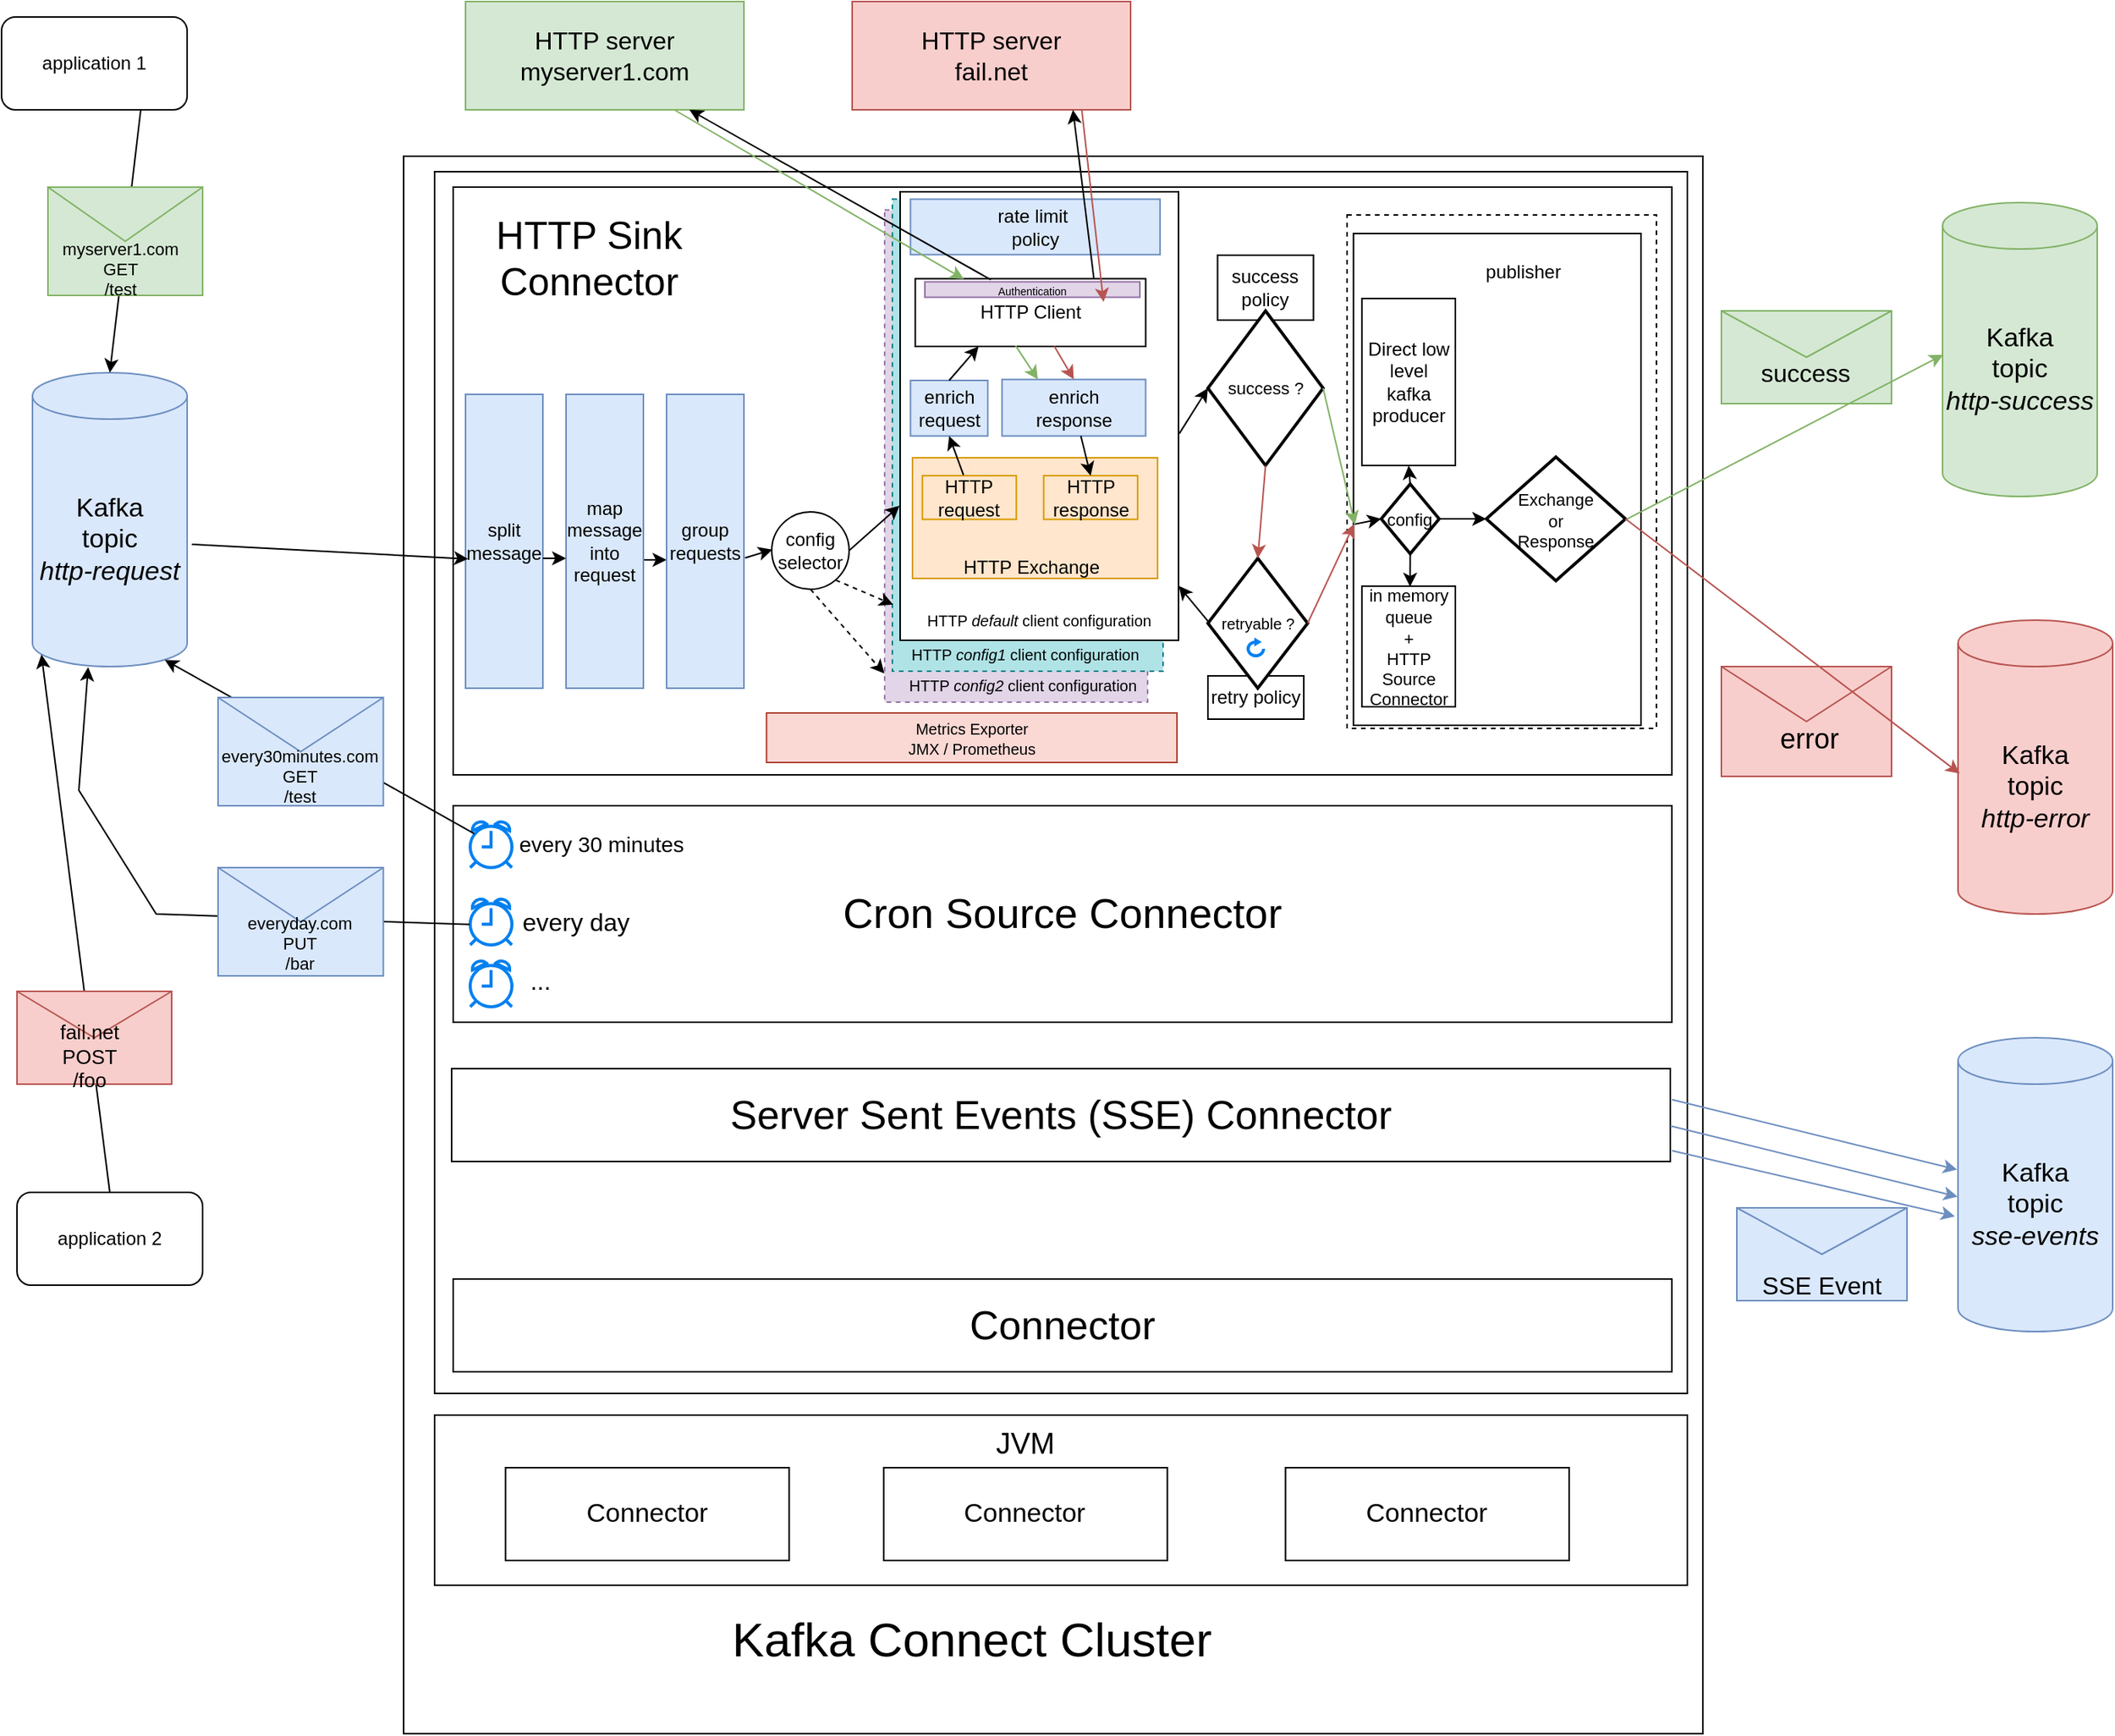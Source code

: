 <mxfile version="26.1.1">
  <diagram name="Page-1" id="2K4qOzKMvEv2gDJJYcip">
    <mxGraphModel dx="2313" dy="1270" grid="1" gridSize="10" guides="1" tooltips="1" connect="1" arrows="1" fold="1" page="1" pageScale="1" pageWidth="1169" pageHeight="827" math="0" shadow="0">
      <root>
        <mxCell id="0" />
        <mxCell id="1" parent="0" />
        <mxCell id="opBTZJq-6XGTckG7SBnG-1" value="&lt;font style=&quot;font-size: 17px;&quot;&gt;Kafka&lt;/font&gt;&lt;div style=&quot;font-size: 17px;&quot;&gt;&lt;font style=&quot;font-size: 17px;&quot;&gt;topic&lt;/font&gt;&lt;/div&gt;&lt;div style=&quot;font-size: 17px;&quot;&gt;&lt;i style=&quot;&quot;&gt;&lt;font style=&quot;font-size: 17px;&quot;&gt;http-request&lt;/font&gt;&lt;/i&gt;&lt;/div&gt;" style="shape=cylinder3;whiteSpace=wrap;html=1;boundedLbl=1;backgroundOutline=1;size=15;fillColor=#dae8fc;strokeColor=#6c8ebf;" parent="1" vertex="1">
          <mxGeometry x="50" y="300" width="100" height="190" as="geometry" />
        </mxCell>
        <mxCell id="opBTZJq-6XGTckG7SBnG-2" value="" style="rounded=0;whiteSpace=wrap;html=1;" parent="1" vertex="1">
          <mxGeometry x="290" y="160" width="840" height="1020" as="geometry" />
        </mxCell>
        <mxCell id="opBTZJq-6XGTckG7SBnG-3" value="" style="rounded=0;whiteSpace=wrap;html=1;" parent="1" vertex="1">
          <mxGeometry x="310" y="170" width="810" height="790" as="geometry" />
        </mxCell>
        <mxCell id="opBTZJq-6XGTckG7SBnG-5" value="&lt;font style=&quot;font-size: 31px;&quot;&gt;Kafka Connect Cluster&lt;/font&gt;" style="text;html=1;align=center;verticalAlign=middle;whiteSpace=wrap;rounded=0;" parent="1" vertex="1">
          <mxGeometry x="485" y="1104" width="345" height="30" as="geometry" />
        </mxCell>
        <mxCell id="opBTZJq-6XGTckG7SBnG-23" value="" style="endArrow=classic;html=1;rounded=0;entryX=0.058;entryY=0.959;entryDx=0;entryDy=0;entryPerimeter=0;exitX=0.5;exitY=0;exitDx=0;exitDy=0;fillColor=#f8cecc;strokeColor=#000000;" parent="1" source="HtiEfCj0A7gehNwZgP48-17" target="opBTZJq-6XGTckG7SBnG-1" edge="1">
          <mxGeometry width="50" height="50" relative="1" as="geometry">
            <mxPoint x="110" y="190" as="sourcePoint" />
            <mxPoint x="170" y="320" as="targetPoint" />
          </mxGeometry>
        </mxCell>
        <mxCell id="opBTZJq-6XGTckG7SBnG-14" value="" style="group;fillColor=#dae8fc;strokeColor=#6c8ebf;" parent="1" vertex="1" connectable="0">
          <mxGeometry x="40" y="700" width="100" height="60" as="geometry" />
        </mxCell>
        <mxCell id="opBTZJq-6XGTckG7SBnG-15" value="" style="group;fillColor=#dae8fc;strokeColor=#6c8ebf;" parent="opBTZJq-6XGTckG7SBnG-14" vertex="1" connectable="0">
          <mxGeometry width="100" height="60.0" as="geometry" />
        </mxCell>
        <mxCell id="opBTZJq-6XGTckG7SBnG-11" value="" style="shape=message;html=1;html=1;outlineConnect=0;labelPosition=center;verticalLabelPosition=bottom;align=center;verticalAlign=top;fillColor=#f8cecc;strokeColor=#b85450;" parent="opBTZJq-6XGTckG7SBnG-15" vertex="1">
          <mxGeometry width="100" height="60.0" as="geometry" />
        </mxCell>
        <mxCell id="opBTZJq-6XGTckG7SBnG-12" value="&lt;font style=&quot;font-size: 13px;&quot;&gt;fail.net&lt;/font&gt;&lt;div style=&quot;font-size: 13px;&quot;&gt;&lt;font style=&quot;font-size: 13px;&quot;&gt;POST&lt;/font&gt;&lt;/div&gt;&lt;div style=&quot;font-size: 13px;&quot;&gt;&lt;font style=&quot;font-size: 13px;&quot;&gt;/foo&lt;/font&gt;&lt;/div&gt;" style="text;html=1;align=center;verticalAlign=middle;whiteSpace=wrap;rounded=0;" parent="opBTZJq-6XGTckG7SBnG-15" vertex="1">
          <mxGeometry x="5.263" y="33.194" width="84.211" height="18.0" as="geometry" />
        </mxCell>
        <mxCell id="opBTZJq-6XGTckG7SBnG-19" value="&lt;font style=&quot;font-size: 16px;&quot;&gt;HTTP server&lt;/font&gt;&lt;div style=&quot;font-size: 16px;&quot;&gt;&lt;font style=&quot;font-size: 16px;&quot;&gt;myserver1.com&lt;/font&gt;&lt;/div&gt;" style="rounded=0;whiteSpace=wrap;html=1;fillColor=#d5e8d4;strokeColor=#82b366;" parent="1" vertex="1">
          <mxGeometry x="330" y="60" width="180" height="70" as="geometry" />
        </mxCell>
        <mxCell id="opBTZJq-6XGTckG7SBnG-20" value="&lt;font style=&quot;font-size: 16px;&quot;&gt;HTTP server&lt;/font&gt;&lt;div style=&quot;font-size: 16px;&quot;&gt;&lt;font style=&quot;font-size: 16px;&quot;&gt;fail.net&lt;/font&gt;&lt;/div&gt;" style="rounded=0;whiteSpace=wrap;html=1;fillColor=#f8cecc;strokeColor=#b85450;" parent="1" vertex="1">
          <mxGeometry x="580" y="60" width="180" height="70" as="geometry" />
        </mxCell>
        <mxCell id="opBTZJq-6XGTckG7SBnG-22" value="" style="endArrow=classic;html=1;rounded=0;entryX=0.5;entryY=0;entryDx=0;entryDy=0;entryPerimeter=0;fillColor=#d5e8d4;strokeColor=#000000;exitX=0.75;exitY=1;exitDx=0;exitDy=0;" parent="1" source="HtiEfCj0A7gehNwZgP48-16" target="opBTZJq-6XGTckG7SBnG-1" edge="1">
          <mxGeometry width="50" height="50" relative="1" as="geometry">
            <mxPoint x="20" y="180" as="sourcePoint" />
            <mxPoint x="610" y="330" as="targetPoint" />
          </mxGeometry>
        </mxCell>
        <mxCell id="opBTZJq-6XGTckG7SBnG-25" value="" style="rounded=0;whiteSpace=wrap;html=1;fontSize=17;" parent="1" vertex="1">
          <mxGeometry x="322" y="180" width="788" height="380" as="geometry" />
        </mxCell>
        <mxCell id="3ZhziO7866kJiNsBVgEj-18" value="success policy" style="rounded=0;whiteSpace=wrap;html=1;" parent="1" vertex="1">
          <mxGeometry x="816.25" y="224" width="62" height="42" as="geometry" />
        </mxCell>
        <mxCell id="opBTZJq-6XGTckG7SBnG-26" value="&lt;font style=&quot;font-size: 11px;&quot;&gt;success ?&lt;/font&gt;" style="strokeWidth=2;html=1;shape=mxgraph.flowchart.decision;whiteSpace=wrap;" parent="1" vertex="1">
          <mxGeometry x="810" y="260" width="74.5" height="100" as="geometry" />
        </mxCell>
        <mxCell id="opBTZJq-6XGTckG7SBnG-16" value="" style="group;fillColor=#dae8fc;strokeColor=#6c8ebf;" parent="1" vertex="1" connectable="0">
          <mxGeometry x="60" y="180" width="100" height="70" as="geometry" />
        </mxCell>
        <mxCell id="opBTZJq-6XGTckG7SBnG-17" value="" style="shape=message;html=1;html=1;outlineConnect=0;labelPosition=center;verticalLabelPosition=bottom;align=center;verticalAlign=top;fillColor=#d5e8d4;strokeColor=#82b366;" parent="opBTZJq-6XGTckG7SBnG-16" vertex="1">
          <mxGeometry width="100" height="70" as="geometry" />
        </mxCell>
        <mxCell id="opBTZJq-6XGTckG7SBnG-18" value="&lt;div style=&quot;font-size: 11px;&quot;&gt;&lt;font style=&quot;font-size: 11px;&quot;&gt;myserver1.com&lt;/font&gt;&lt;/div&gt;&lt;div style=&quot;font-size: 11px;&quot;&gt;&lt;font style=&quot;font-size: 11px;&quot;&gt;GET&lt;/font&gt;&lt;/div&gt;&lt;div style=&quot;font-size: 11px;&quot;&gt;&lt;font style=&quot;font-size: 11px;&quot;&gt;/test&lt;/font&gt;&lt;/div&gt;" style="text;html=1;align=center;verticalAlign=middle;whiteSpace=wrap;rounded=0;" parent="opBTZJq-6XGTckG7SBnG-16" vertex="1">
          <mxGeometry x="5.263" y="42.27" width="84.211" height="21.0" as="geometry" />
        </mxCell>
        <mxCell id="opBTZJq-6XGTckG7SBnG-28" value="&lt;font style=&quot;font-size: 26px;&quot;&gt;Connector&lt;/font&gt;" style="rounded=0;whiteSpace=wrap;html=1;" parent="1" vertex="1">
          <mxGeometry x="322" y="886" width="788" height="60" as="geometry" />
        </mxCell>
        <mxCell id="mRzZPIl0D3V7TroaUUCZ-1" value="split&lt;div&gt;message&lt;/div&gt;" style="rounded=0;whiteSpace=wrap;html=1;fillColor=#dae8fc;strokeColor=#6c8ebf;" parent="1" vertex="1">
          <mxGeometry x="330" y="314" width="50" height="190" as="geometry" />
        </mxCell>
        <mxCell id="mRzZPIl0D3V7TroaUUCZ-4" value="" style="edgeStyle=orthogonalEdgeStyle;rounded=0;orthogonalLoop=1;jettySize=auto;html=1;" parent="1" edge="1">
          <mxGeometry relative="1" as="geometry">
            <mxPoint x="445" y="421" as="sourcePoint" />
            <mxPoint x="460" y="421" as="targetPoint" />
          </mxGeometry>
        </mxCell>
        <mxCell id="mRzZPIl0D3V7TroaUUCZ-2" value="map&lt;div&gt;message&lt;/div&gt;&lt;div&gt;into&lt;/div&gt;&lt;div&gt;request&lt;/div&gt;" style="rounded=0;whiteSpace=wrap;html=1;fillColor=#dae8fc;strokeColor=#6c8ebf;" parent="1" vertex="1">
          <mxGeometry x="395" y="314" width="50" height="190" as="geometry" />
        </mxCell>
        <mxCell id="mRzZPIl0D3V7TroaUUCZ-3" value="group&lt;div&gt;requests&lt;/div&gt;" style="rounded=0;whiteSpace=wrap;html=1;fillColor=#dae8fc;strokeColor=#6c8ebf;" parent="1" vertex="1">
          <mxGeometry x="460" y="314" width="50" height="190" as="geometry" />
        </mxCell>
        <mxCell id="mRzZPIl0D3V7TroaUUCZ-5" value="" style="edgeStyle=orthogonalEdgeStyle;rounded=0;orthogonalLoop=1;jettySize=auto;html=1;exitX=1;exitY=0.5;exitDx=0;exitDy=0;entryX=0;entryY=0.5;entryDx=0;entryDy=0;" parent="1" edge="1">
          <mxGeometry relative="1" as="geometry">
            <mxPoint x="380" y="420" as="sourcePoint" />
            <mxPoint x="395" y="420" as="targetPoint" />
          </mxGeometry>
        </mxCell>
        <mxCell id="mRzZPIl0D3V7TroaUUCZ-8" value="" style="group" parent="1" vertex="1" connectable="0">
          <mxGeometry x="563" y="182" width="228" height="347.22" as="geometry" />
        </mxCell>
        <mxCell id="3ZhziO7866kJiNsBVgEj-4" value="" style="group" parent="mRzZPIl0D3V7TroaUUCZ-8" vertex="1" connectable="0">
          <mxGeometry x="38" y="1" width="190" height="330" as="geometry" />
        </mxCell>
        <mxCell id="3ZhziO7866kJiNsBVgEj-2" value="" style="rounded=0;whiteSpace=wrap;html=1;dashed=1;fillColor=#e1d5e7;strokeColor=#9673a6;" parent="3ZhziO7866kJiNsBVgEj-4" vertex="1">
          <mxGeometry y="11.78" width="170" height="318.22" as="geometry" />
        </mxCell>
        <mxCell id="_PbxY6xCbwpxdY_xRRRZ-18" value="" style="rounded=0;whiteSpace=wrap;html=1;dashed=1;fillColor=#b0e3e6;strokeColor=#0e8088;" parent="3ZhziO7866kJiNsBVgEj-4" vertex="1">
          <mxGeometry x="5" y="4.78" width="175" height="305.22" as="geometry" />
        </mxCell>
        <mxCell id="mRzZPIl0D3V7TroaUUCZ-6" value="" style="rounded=0;whiteSpace=wrap;html=1;" parent="3ZhziO7866kJiNsBVgEj-4" vertex="1">
          <mxGeometry x="10" width="180" height="290" as="geometry" />
        </mxCell>
        <mxCell id="mRzZPIl0D3V7TroaUUCZ-7" value="&lt;font style=&quot;font-size: 10px;&quot;&gt;HTTP &lt;i&gt;default&lt;/i&gt; client&amp;nbsp;&lt;span style=&quot;background-color: initial;&quot;&gt;configuration&lt;/span&gt;&lt;/font&gt;" style="text;html=1;align=center;verticalAlign=middle;whiteSpace=wrap;rounded=0;" parent="3ZhziO7866kJiNsBVgEj-4" vertex="1">
          <mxGeometry x="15" y="263" width="170" height="27.11" as="geometry" />
        </mxCell>
        <mxCell id="mRzZPIl0D3V7TroaUUCZ-22" value="rate limit&amp;nbsp;&lt;div&gt;policy&lt;/div&gt;" style="rounded=0;whiteSpace=wrap;html=1;fillColor=#dae8fc;strokeColor=#6c8ebf;" parent="3ZhziO7866kJiNsBVgEj-4" vertex="1">
          <mxGeometry x="16.69" y="4.785" width="161.379" height="35.885" as="geometry" />
        </mxCell>
        <mxCell id="TH8Eyh-qqzI3hUbTMs9G-1" value="HTTP Client" style="rounded=0;whiteSpace=wrap;html=1;" parent="3ZhziO7866kJiNsBVgEj-4" vertex="1">
          <mxGeometry x="19.79" y="56.22" width="148.97" height="43.78" as="geometry" />
        </mxCell>
        <mxCell id="TH8Eyh-qqzI3hUbTMs9G-5" value="" style="group;fillColor=#ffe6cc;strokeColor=#d79b00;" parent="3ZhziO7866kJiNsBVgEj-4" vertex="1" connectable="0">
          <mxGeometry x="18" y="172" width="158.43" height="78" as="geometry" />
        </mxCell>
        <mxCell id="mRzZPIl0D3V7TroaUUCZ-15" value="HTTP&lt;div&gt;request&lt;/div&gt;" style="rounded=0;whiteSpace=wrap;html=1;fillColor=#ffe6cc;strokeColor=#d79b00;" parent="TH8Eyh-qqzI3hUbTMs9G-5" vertex="1">
          <mxGeometry x="6.36" y="11.573" width="60.76" height="28.223" as="geometry" />
        </mxCell>
        <mxCell id="TH8Eyh-qqzI3hUbTMs9G-4" value="HTTP&amp;nbsp;&lt;span style=&quot;background-color: initial;&quot;&gt;Exchange&lt;/span&gt;" style="text;html=1;align=center;verticalAlign=middle;whiteSpace=wrap;rounded=0;" parent="TH8Eyh-qqzI3hUbTMs9G-5" vertex="1">
          <mxGeometry x="13.29" y="67.174" width="127.738" height="7.56" as="geometry" />
        </mxCell>
        <mxCell id="TH8Eyh-qqzI3hUbTMs9G-8" value="HTTP&lt;div&gt;response&lt;/div&gt;" style="rounded=0;whiteSpace=wrap;html=1;fillColor=#ffe6cc;strokeColor=#d79b00;" parent="TH8Eyh-qqzI3hUbTMs9G-5" vertex="1">
          <mxGeometry x="84.82" y="11.573" width="60.76" height="28.223" as="geometry" />
        </mxCell>
        <mxCell id="TH8Eyh-qqzI3hUbTMs9G-7" value="enrich&lt;div&gt;request&lt;/div&gt;" style="rounded=0;whiteSpace=wrap;html=1;fillColor=#dae8fc;strokeColor=#6c8ebf;" parent="3ZhziO7866kJiNsBVgEj-4" vertex="1">
          <mxGeometry x="16.69" y="122" width="50" height="35.88" as="geometry" />
        </mxCell>
        <mxCell id="mRzZPIl0D3V7TroaUUCZ-30" value="enrich&lt;div&gt;response&lt;/div&gt;" style="rounded=0;whiteSpace=wrap;html=1;fillColor=#dae8fc;strokeColor=#6c8ebf;" parent="3ZhziO7866kJiNsBVgEj-4" vertex="1">
          <mxGeometry x="75.857" y="121.354" width="92.9" height="36.527" as="geometry" />
        </mxCell>
        <mxCell id="TH8Eyh-qqzI3hUbTMs9G-2" value="" style="endArrow=classic;html=1;rounded=0;fillColor=#d5e8d4;strokeColor=#000000;exitX=0.438;exitY=-0.015;exitDx=0;exitDy=0;exitPerimeter=0;entryX=0.5;entryY=1;entryDx=0;entryDy=0;" parent="3ZhziO7866kJiNsBVgEj-4" source="mRzZPIl0D3V7TroaUUCZ-15" target="TH8Eyh-qqzI3hUbTMs9G-7" edge="1">
          <mxGeometry width="50" height="50" relative="1" as="geometry">
            <mxPoint x="33.688" y="220.566" as="sourcePoint" />
            <mxPoint x="34.094" y="114.84" as="targetPoint" />
          </mxGeometry>
        </mxCell>
        <mxCell id="TH8Eyh-qqzI3hUbTMs9G-9" value="" style="endArrow=classic;html=1;rounded=0;fillColor=#d5e8d4;strokeColor=#000000;exitX=0.5;exitY=0;exitDx=0;exitDy=0;entryX=0.275;entryY=0.999;entryDx=0;entryDy=0;entryPerimeter=0;" parent="3ZhziO7866kJiNsBVgEj-4" source="TH8Eyh-qqzI3hUbTMs9G-7" target="TH8Eyh-qqzI3hUbTMs9G-1" edge="1">
          <mxGeometry width="50" height="50" relative="1" as="geometry">
            <mxPoint x="43.688" y="230.566" as="sourcePoint" />
            <mxPoint x="52" y="158" as="targetPoint" />
          </mxGeometry>
        </mxCell>
        <mxCell id="TH8Eyh-qqzI3hUbTMs9G-10" value="" style="endArrow=classic;html=1;rounded=0;fillColor=#d5e8d4;strokeColor=#000000;entryX=0.5;entryY=0;entryDx=0;entryDy=0;" parent="3ZhziO7866kJiNsBVgEj-4" source="mRzZPIl0D3V7TroaUUCZ-30" target="TH8Eyh-qqzI3hUbTMs9G-8" edge="1">
          <mxGeometry width="50" height="50" relative="1" as="geometry">
            <mxPoint x="52" y="132" as="sourcePoint" />
            <mxPoint x="71" y="110" as="targetPoint" />
          </mxGeometry>
        </mxCell>
        <mxCell id="mRzZPIl0D3V7TroaUUCZ-32" value="" style="endArrow=classic;html=1;rounded=0;fillColor=#f8cecc;strokeColor=#b85450;exitX=0.603;exitY=0.993;exitDx=0;exitDy=0;entryX=0.5;entryY=0;entryDx=0;entryDy=0;exitPerimeter=0;" parent="3ZhziO7866kJiNsBVgEj-4" source="TH8Eyh-qqzI3hUbTMs9G-1" target="mRzZPIl0D3V7TroaUUCZ-30" edge="1">
          <mxGeometry width="50" height="50" relative="1" as="geometry">
            <mxPoint x="219.531" y="-61.251" as="sourcePoint" />
            <mxPoint x="143.31" y="65.97" as="targetPoint" />
          </mxGeometry>
        </mxCell>
        <mxCell id="mRzZPIl0D3V7TroaUUCZ-31" value="" style="endArrow=classic;html=1;rounded=0;fillColor=#d5e8d4;strokeColor=#82b366;exitX=0.435;exitY=0.987;exitDx=0;exitDy=0;entryX=0.25;entryY=0;entryDx=0;entryDy=0;exitPerimeter=0;" parent="3ZhziO7866kJiNsBVgEj-4" source="TH8Eyh-qqzI3hUbTMs9G-1" target="mRzZPIl0D3V7TroaUUCZ-30" edge="1">
          <mxGeometry width="50" height="50" relative="1" as="geometry">
            <mxPoint x="101.103" y="144.627" as="sourcePoint" />
            <mxPoint x="264.966" y="271.493" as="targetPoint" />
          </mxGeometry>
        </mxCell>
        <mxCell id="3ZhziO7866kJiNsBVgEj-6" value="&lt;font style=&quot;font-size: 10px;&quot;&gt;HTTP &lt;i&gt;config2&lt;/i&gt; client&amp;nbsp;&lt;span style=&quot;background-color: initial;&quot;&gt;configuration&lt;/span&gt;&lt;/font&gt;" style="text;html=1;align=center;verticalAlign=middle;whiteSpace=wrap;rounded=0;" parent="3ZhziO7866kJiNsBVgEj-4" vertex="1">
          <mxGeometry x="10" y="314" width="159" height="10" as="geometry" />
        </mxCell>
        <mxCell id="oFlRa1obaSSW-Vtrq7vi-1" value="&lt;font style=&quot;font-size: 7px;&quot;&gt;Authentication&lt;/font&gt;" style="rounded=0;whiteSpace=wrap;html=1;fillColor=#e1d5e7;strokeColor=#9673a6;" parent="3ZhziO7866kJiNsBVgEj-4" vertex="1">
          <mxGeometry x="26" y="58.22" width="139" height="10" as="geometry" />
        </mxCell>
        <mxCell id="mRzZPIl0D3V7TroaUUCZ-10" value="&lt;font style=&quot;font-size: 17px;&quot;&gt;Kafka&lt;/font&gt;&lt;div style=&quot;font-size: 17px;&quot;&gt;&lt;font style=&quot;font-size: 17px;&quot;&gt;topic&lt;/font&gt;&lt;/div&gt;&lt;div style=&quot;font-size: 17px;&quot;&gt;&lt;i style=&quot;&quot;&gt;&lt;font style=&quot;font-size: 17px;&quot;&gt;http-success&lt;/font&gt;&lt;/i&gt;&lt;/div&gt;" style="shape=cylinder3;whiteSpace=wrap;html=1;boundedLbl=1;backgroundOutline=1;size=15;fillColor=#d5e8d4;strokeColor=#82b366;" parent="1" vertex="1">
          <mxGeometry x="1285" y="190" width="100" height="190" as="geometry" />
        </mxCell>
        <mxCell id="mRzZPIl0D3V7TroaUUCZ-11" value="&lt;font style=&quot;font-size: 17px;&quot;&gt;Kafka&lt;/font&gt;&lt;div style=&quot;font-size: 17px;&quot;&gt;&lt;font style=&quot;font-size: 17px;&quot;&gt;topic&lt;/font&gt;&lt;/div&gt;&lt;div style=&quot;font-size: 17px;&quot;&gt;&lt;i style=&quot;&quot;&gt;&lt;font style=&quot;font-size: 17px;&quot;&gt;http-error&lt;/font&gt;&lt;/i&gt;&lt;/div&gt;" style="shape=cylinder3;whiteSpace=wrap;html=1;boundedLbl=1;backgroundOutline=1;size=15;fillColor=#f8cecc;strokeColor=#b85450;" parent="1" vertex="1">
          <mxGeometry x="1295" y="460" width="100" height="190" as="geometry" />
        </mxCell>
        <mxCell id="mRzZPIl0D3V7TroaUUCZ-12" value="" style="group" parent="1" vertex="1" connectable="0">
          <mxGeometry x="310" y="974" width="810" height="110" as="geometry" />
        </mxCell>
        <mxCell id="opBTZJq-6XGTckG7SBnG-4" value="" style="rounded=0;whiteSpace=wrap;html=1;" parent="mRzZPIl0D3V7TroaUUCZ-12" vertex="1">
          <mxGeometry width="810" height="110" as="geometry" />
        </mxCell>
        <mxCell id="opBTZJq-6XGTckG7SBnG-6" value="&lt;font style=&quot;font-size: 19px;&quot;&gt;JVM&lt;/font&gt;" style="text;html=1;align=center;verticalAlign=middle;whiteSpace=wrap;rounded=0;fontSize=15;" parent="mRzZPIl0D3V7TroaUUCZ-12" vertex="1">
          <mxGeometry x="336.226" y="4" width="91.698" height="30" as="geometry" />
        </mxCell>
        <mxCell id="opBTZJq-6XGTckG7SBnG-7" value="Connector" style="rounded=0;whiteSpace=wrap;html=1;fontSize=17;" parent="mRzZPIl0D3V7TroaUUCZ-12" vertex="1">
          <mxGeometry x="45.849" y="34" width="183.396" height="60" as="geometry" />
        </mxCell>
        <mxCell id="opBTZJq-6XGTckG7SBnG-8" value="Connector" style="rounded=0;whiteSpace=wrap;html=1;fontSize=17;" parent="mRzZPIl0D3V7TroaUUCZ-12" vertex="1">
          <mxGeometry x="290.377" y="34" width="183.396" height="60" as="geometry" />
        </mxCell>
        <mxCell id="opBTZJq-6XGTckG7SBnG-9" value="Connector" style="rounded=0;whiteSpace=wrap;html=1;fontSize=17;" parent="mRzZPIl0D3V7TroaUUCZ-12" vertex="1">
          <mxGeometry x="550.189" y="34" width="183.396" height="60" as="geometry" />
        </mxCell>
        <mxCell id="mRzZPIl0D3V7TroaUUCZ-25" value="" style="endArrow=classic;html=1;rounded=0;fillColor=#d5e8d4;strokeColor=#000000;exitX=0.328;exitY=0.015;exitDx=0;exitDy=0;exitPerimeter=0;" parent="1" source="TH8Eyh-qqzI3hUbTMs9G-1" edge="1">
          <mxGeometry width="50" height="50" relative="1" as="geometry">
            <mxPoint x="611" y="247" as="sourcePoint" />
            <mxPoint x="474.757" y="130" as="targetPoint" />
          </mxGeometry>
        </mxCell>
        <mxCell id="mRzZPIl0D3V7TroaUUCZ-26" value="" style="endArrow=classic;html=1;rounded=0;fillColor=#d5e8d4;strokeColor=#82b366;exitX=0.75;exitY=1;exitDx=0;exitDy=0;entryX=0.211;entryY=0.006;entryDx=0;entryDy=0;entryPerimeter=0;" parent="1" source="opBTZJq-6XGTckG7SBnG-19" target="TH8Eyh-qqzI3hUbTMs9G-1" edge="1">
          <mxGeometry width="50" height="50" relative="1" as="geometry">
            <mxPoint x="621" y="257" as="sourcePoint" />
            <mxPoint x="484.757" y="140" as="targetPoint" />
          </mxGeometry>
        </mxCell>
        <mxCell id="3ZhziO7866kJiNsBVgEj-13" value="retry policy" style="rounded=0;whiteSpace=wrap;html=1;" parent="1" vertex="1">
          <mxGeometry x="810" y="496" width="62" height="28" as="geometry" />
        </mxCell>
        <mxCell id="mRzZPIl0D3V7TroaUUCZ-27" value="" style="endArrow=classic;html=1;rounded=0;fillColor=#d5e8d4;strokeColor=#000000;exitX=0.775;exitY=-0.009;exitDx=0;exitDy=0;entryX=0.793;entryY=1;entryDx=0;entryDy=0;exitPerimeter=0;entryPerimeter=0;" parent="1" source="TH8Eyh-qqzI3hUbTMs9G-1" target="opBTZJq-6XGTckG7SBnG-20" edge="1">
          <mxGeometry width="50" height="50" relative="1" as="geometry">
            <mxPoint x="727.172" y="254.351" as="sourcePoint" />
            <mxPoint x="721" y="163" as="targetPoint" />
          </mxGeometry>
        </mxCell>
        <mxCell id="mRzZPIl0D3V7TroaUUCZ-28" value="" style="endArrow=classic;html=1;rounded=0;fillColor=#f8cecc;strokeColor=#b85450;exitX=0.58;exitY=0.995;exitDx=0;exitDy=0;entryX=0.75;entryY=0;entryDx=0;entryDy=0;exitPerimeter=0;" parent="1" edge="1">
          <mxGeometry width="50" height="50" relative="1" as="geometry">
            <mxPoint x="728.4" y="129.65" as="sourcePoint" />
            <mxPoint x="742.518" y="254.22" as="targetPoint" />
          </mxGeometry>
        </mxCell>
        <mxCell id="mRzZPIl0D3V7TroaUUCZ-43" value="&lt;font style=&quot;font-size: 10px;&quot;&gt;retryable ?&lt;/font&gt;" style="strokeWidth=2;html=1;shape=mxgraph.flowchart.decision;whiteSpace=wrap;" parent="1" vertex="1">
          <mxGeometry x="810" y="420" width="64.5" height="84" as="geometry" />
        </mxCell>
        <mxCell id="mRzZPIl0D3V7TroaUUCZ-45" value="" style="endArrow=classic;html=1;rounded=0;fillColor=#f8cecc;strokeColor=#b85450;entryX=0.5;entryY=0;entryDx=0;entryDy=0;entryPerimeter=0;exitX=0.5;exitY=1;exitDx=0;exitDy=0;exitPerimeter=0;" parent="1" source="opBTZJq-6XGTckG7SBnG-26" target="mRzZPIl0D3V7TroaUUCZ-43" edge="1">
          <mxGeometry width="50" height="50" relative="1" as="geometry">
            <mxPoint x="830" y="545" as="sourcePoint" />
            <mxPoint x="1110" y="590" as="targetPoint" />
          </mxGeometry>
        </mxCell>
        <mxCell id="mRzZPIl0D3V7TroaUUCZ-48" value="&lt;font style=&quot;font-size: 25px;&quot;&gt;HTTP Sink&lt;/font&gt;&lt;div style=&quot;font-size: 25px;&quot;&gt;&lt;font style=&quot;font-size: 25px;&quot;&gt;Connector&lt;/font&gt;&lt;/div&gt;" style="text;html=1;align=center;verticalAlign=middle;whiteSpace=wrap;rounded=0;" parent="1" vertex="1">
          <mxGeometry x="340" y="210" width="140" height="30" as="geometry" />
        </mxCell>
        <mxCell id="opBTZJq-6XGTckG7SBnG-24" value="" style="endArrow=classic;html=1;rounded=0;exitX=1.03;exitY=0.584;exitDx=0;exitDy=0;fillColor=#f8cecc;strokeColor=#000000;exitPerimeter=0;entryX=0.033;entryY=0.56;entryDx=0;entryDy=0;entryPerimeter=0;" parent="1" source="opBTZJq-6XGTckG7SBnG-1" target="mRzZPIl0D3V7TroaUUCZ-1" edge="1">
          <mxGeometry width="50" height="50" relative="1" as="geometry">
            <mxPoint x="115" y="576" as="sourcePoint" />
            <mxPoint x="170" y="510" as="targetPoint" />
          </mxGeometry>
        </mxCell>
        <mxCell id="TH8Eyh-qqzI3hUbTMs9G-14" value="" style="group" parent="1" vertex="1" connectable="0">
          <mxGeometry x="890" y="198" width="210" height="352" as="geometry" />
        </mxCell>
        <mxCell id="TH8Eyh-qqzI3hUbTMs9G-11" value="" style="rounded=0;whiteSpace=wrap;html=1;dashed=1;" parent="TH8Eyh-qqzI3hUbTMs9G-14" vertex="1">
          <mxGeometry x="10" width="200" height="332" as="geometry" />
        </mxCell>
        <mxCell id="tjTxZNw6MXiGMqyt49S2-2" value="" style="rounded=0;whiteSpace=wrap;html=1;" parent="TH8Eyh-qqzI3hUbTMs9G-14" vertex="1">
          <mxGeometry x="14.15" y="12" width="185.85" height="318" as="geometry" />
        </mxCell>
        <mxCell id="ytLzVgo9kWeMUwoSOrhg-3" value="Direct low level&lt;div&gt;kafka producer&lt;/div&gt;" style="rounded=0;whiteSpace=wrap;html=1;" parent="TH8Eyh-qqzI3hUbTMs9G-14" vertex="1">
          <mxGeometry x="19.61" y="54" width="60.39" height="108" as="geometry" />
        </mxCell>
        <mxCell id="ytLzVgo9kWeMUwoSOrhg-4" value="&lt;font style=&quot;font-size: 11px;&quot;&gt;in memory queue&lt;/font&gt;&lt;div style=&quot;font-size: 11px;&quot;&gt;&lt;font style=&quot;font-size: 11px;&quot;&gt;+&lt;/font&gt;&lt;/div&gt;&lt;div style=&quot;font-size: 11px;&quot;&gt;&lt;font style=&quot;font-size: 11px;&quot;&gt;HTTP&lt;/font&gt;&lt;/div&gt;&lt;div style=&quot;font-size: 11px;&quot;&gt;&lt;font style=&quot;font-size: 11px;&quot;&gt;Source Connector&lt;/font&gt;&lt;/div&gt;" style="rounded=0;whiteSpace=wrap;html=1;" parent="TH8Eyh-qqzI3hUbTMs9G-14" vertex="1">
          <mxGeometry x="19.61" y="240" width="60.39" height="78" as="geometry" />
        </mxCell>
        <mxCell id="tjTxZNw6MXiGMqyt49S2-3" value="publisher" style="text;html=1;align=center;verticalAlign=middle;whiteSpace=wrap;rounded=0;" parent="TH8Eyh-qqzI3hUbTMs9G-14" vertex="1">
          <mxGeometry x="94.46" y="22" width="60" height="30" as="geometry" />
        </mxCell>
        <mxCell id="tjTxZNw6MXiGMqyt49S2-4" value="&lt;font style=&quot;font-size: 11px;&quot;&gt;config&lt;/font&gt;" style="strokeWidth=2;html=1;shape=mxgraph.flowchart.decision;whiteSpace=wrap;" parent="TH8Eyh-qqzI3hUbTMs9G-14" vertex="1">
          <mxGeometry x="32.08" y="174" width="37.45" height="45" as="geometry" />
        </mxCell>
        <mxCell id="tjTxZNw6MXiGMqyt49S2-5" value="" style="endArrow=classic;html=1;rounded=0;fillColor=#d5e8d4;strokeColor=#000000;exitX=0.004;exitY=0.591;exitDx=0;exitDy=0;entryX=0;entryY=0.5;entryDx=0;entryDy=0;entryPerimeter=0;exitPerimeter=0;" parent="TH8Eyh-qqzI3hUbTMs9G-14" source="tjTxZNw6MXiGMqyt49S2-2" target="tjTxZNw6MXiGMqyt49S2-4" edge="1">
          <mxGeometry width="50" height="50" relative="1" as="geometry">
            <mxPoint x="14.15" y="200" as="sourcePoint" />
            <mxPoint x="47.15" y="171" as="targetPoint" />
          </mxGeometry>
        </mxCell>
        <mxCell id="tjTxZNw6MXiGMqyt49S2-6" value="" style="endArrow=classic;html=1;rounded=0;fillColor=#d5e8d4;strokeColor=#000000;entryX=0.515;entryY=0.005;entryDx=0;entryDy=0;entryPerimeter=0;exitX=0.5;exitY=1;exitDx=0;exitDy=0;exitPerimeter=0;" parent="TH8Eyh-qqzI3hUbTMs9G-14" source="tjTxZNw6MXiGMqyt49S2-4" target="ytLzVgo9kWeMUwoSOrhg-4" edge="1">
          <mxGeometry width="50" height="50" relative="1" as="geometry">
            <mxPoint x="51" y="222" as="sourcePoint" />
            <mxPoint x="41" y="204" as="targetPoint" />
          </mxGeometry>
        </mxCell>
        <mxCell id="tjTxZNw6MXiGMqyt49S2-7" value="" style="endArrow=classic;html=1;rounded=0;fillColor=#d5e8d4;strokeColor=#000000;entryX=0.5;entryY=1;entryDx=0;entryDy=0;exitX=0.5;exitY=0;exitDx=0;exitDy=0;exitPerimeter=0;" parent="TH8Eyh-qqzI3hUbTMs9G-14" source="tjTxZNw6MXiGMqyt49S2-4" target="ytLzVgo9kWeMUwoSOrhg-3" edge="1">
          <mxGeometry width="50" height="50" relative="1" as="geometry">
            <mxPoint x="61" y="229" as="sourcePoint" />
            <mxPoint x="61" y="250" as="targetPoint" />
          </mxGeometry>
        </mxCell>
        <mxCell id="tjTxZNw6MXiGMqyt49S2-10" value="&lt;font style=&quot;font-size: 11px;&quot;&gt;Exchange&lt;/font&gt;&lt;div style=&quot;font-size: 11px;&quot;&gt;&lt;font style=&quot;font-size: 11px;&quot;&gt;or&lt;/font&gt;&lt;/div&gt;&lt;div style=&quot;font-size: 11px;&quot;&gt;&lt;font style=&quot;font-size: 11px;&quot;&gt;Response&lt;/font&gt;&lt;/div&gt;" style="strokeWidth=2;html=1;shape=mxgraph.flowchart.decision;whiteSpace=wrap;" parent="TH8Eyh-qqzI3hUbTMs9G-14" vertex="1">
          <mxGeometry x="100" y="156.5" width="90" height="80" as="geometry" />
        </mxCell>
        <mxCell id="tjTxZNw6MXiGMqyt49S2-8" value="" style="endArrow=classic;html=1;rounded=0;fillColor=#d5e8d4;strokeColor=#000000;entryX=0;entryY=0.5;entryDx=0;entryDy=0;exitX=1;exitY=0.5;exitDx=0;exitDy=0;exitPerimeter=0;entryPerimeter=0;" parent="TH8Eyh-qqzI3hUbTMs9G-14" source="tjTxZNw6MXiGMqyt49S2-4" target="tjTxZNw6MXiGMqyt49S2-10" edge="1">
          <mxGeometry width="50" height="50" relative="1" as="geometry">
            <mxPoint x="61" y="184" as="sourcePoint" />
            <mxPoint x="60" y="172" as="targetPoint" />
          </mxGeometry>
        </mxCell>
        <mxCell id="mRzZPIl0D3V7TroaUUCZ-21" value="" style="endArrow=classic;html=1;rounded=0;fillColor=#d5e8d4;strokeColor=#000000;exitX=1;exitY=0.5;exitDx=0;exitDy=0;entryX=-0.002;entryY=0.7;entryDx=0;entryDy=0;entryPerimeter=0;" parent="1" source="3ZhziO7866kJiNsBVgEj-9" target="mRzZPIl0D3V7TroaUUCZ-6" edge="1">
          <mxGeometry width="50" height="50" relative="1" as="geometry">
            <mxPoint x="572" y="420.5" as="sourcePoint" />
            <mxPoint x="552" y="419.878" as="targetPoint" />
          </mxGeometry>
        </mxCell>
        <mxCell id="mRzZPIl0D3V7TroaUUCZ-23" value="" style="endArrow=classic;html=1;rounded=0;fillColor=#d5e8d4;strokeColor=#000000;entryX=0;entryY=0.5;entryDx=0;entryDy=0;entryPerimeter=0;exitX=1.003;exitY=0.539;exitDx=0;exitDy=0;exitPerimeter=0;" parent="1" source="mRzZPIl0D3V7TroaUUCZ-6" target="opBTZJq-6XGTckG7SBnG-26" edge="1">
          <mxGeometry width="50" height="50" relative="1" as="geometry">
            <mxPoint x="740" y="420" as="sourcePoint" />
            <mxPoint x="790" y="370" as="targetPoint" />
          </mxGeometry>
        </mxCell>
        <mxCell id="TH8Eyh-qqzI3hUbTMs9G-6" value="" style="endArrow=classic;html=1;rounded=0;fillColor=#d5e8d4;strokeColor=#000000;exitX=0.017;exitY=0.499;exitDx=0;exitDy=0;exitPerimeter=0;entryX=1.001;entryY=0.879;entryDx=0;entryDy=0;entryPerimeter=0;" parent="1" source="mRzZPIl0D3V7TroaUUCZ-43" target="mRzZPIl0D3V7TroaUUCZ-6" edge="1">
          <mxGeometry width="50" height="50" relative="1" as="geometry">
            <mxPoint x="678" y="408" as="sourcePoint" />
            <mxPoint x="698.43" y="447.368" as="targetPoint" />
          </mxGeometry>
        </mxCell>
        <mxCell id="mRzZPIl0D3V7TroaUUCZ-42" value="" style="endArrow=classic;html=1;rounded=0;fillColor=#f8cecc;strokeColor=#b85450;entryX=0.002;entryY=0.591;entryDx=0;entryDy=0;entryPerimeter=0;exitX=1;exitY=0.5;exitDx=0;exitDy=0;exitPerimeter=0;" parent="1" source="mRzZPIl0D3V7TroaUUCZ-43" target="tjTxZNw6MXiGMqyt49S2-2" edge="1">
          <mxGeometry width="50" height="50" relative="1" as="geometry">
            <mxPoint x="715.4" y="139.65" as="sourcePoint" />
            <mxPoint x="654" y="265" as="targetPoint" />
          </mxGeometry>
        </mxCell>
        <mxCell id="mRzZPIl0D3V7TroaUUCZ-33" value="" style="group;fillColor=#f8cecc;strokeColor=#b85450;" parent="1" vertex="1" connectable="0">
          <mxGeometry x="1142" y="490" width="110" height="71" as="geometry" />
        </mxCell>
        <mxCell id="mRzZPIl0D3V7TroaUUCZ-34" value="" style="group" parent="mRzZPIl0D3V7TroaUUCZ-33" vertex="1" connectable="0">
          <mxGeometry width="110" height="71" as="geometry" />
        </mxCell>
        <mxCell id="mRzZPIl0D3V7TroaUUCZ-35" value="" style="shape=message;html=1;html=1;outlineConnect=0;labelPosition=center;verticalLabelPosition=bottom;align=center;verticalAlign=top;fillColor=#f8cecc;strokeColor=#b85450;" parent="mRzZPIl0D3V7TroaUUCZ-34" vertex="1">
          <mxGeometry width="110" height="71" as="geometry" />
        </mxCell>
        <mxCell id="mRzZPIl0D3V7TroaUUCZ-36" value="&lt;span style=&quot;font-size: 18px;&quot;&gt;error&lt;/span&gt;" style="text;html=1;align=center;verticalAlign=middle;whiteSpace=wrap;rounded=0;" parent="mRzZPIl0D3V7TroaUUCZ-34" vertex="1">
          <mxGeometry x="34.153" y="41.354" width="46.316" height="10.65" as="geometry" />
        </mxCell>
        <mxCell id="mRzZPIl0D3V7TroaUUCZ-41" value="" style="endArrow=classic;html=1;rounded=0;fillColor=#d5e8d4;strokeColor=#82b366;exitX=1;exitY=0.5;exitDx=0;exitDy=0;entryX=0.005;entryY=0.592;entryDx=0;entryDy=0;entryPerimeter=0;exitPerimeter=0;" parent="1" source="opBTZJq-6XGTckG7SBnG-26" target="tjTxZNw6MXiGMqyt49S2-2" edge="1">
          <mxGeometry width="50" height="50" relative="1" as="geometry">
            <mxPoint x="627" y="345" as="sourcePoint" />
            <mxPoint x="648" y="414" as="targetPoint" />
          </mxGeometry>
        </mxCell>
        <mxCell id="HtiEfCj0A7gehNwZgP48-1" value="&lt;font style=&quot;font-size: 27px;&quot;&gt;Cron Source Connector&lt;/font&gt;" style="rounded=0;whiteSpace=wrap;html=1;" parent="1" vertex="1">
          <mxGeometry x="322" y="580" width="788" height="140" as="geometry" />
        </mxCell>
        <mxCell id="HtiEfCj0A7gehNwZgP48-2" value="" style="html=1;verticalLabelPosition=bottom;align=center;labelBackgroundColor=#ffffff;verticalAlign=top;strokeWidth=2;strokeColor=#0080F0;shadow=0;dashed=0;shape=mxgraph.ios7.icons.alarm_clock;" parent="1" vertex="1">
          <mxGeometry x="333" y="590" width="27" height="30" as="geometry" />
        </mxCell>
        <mxCell id="HtiEfCj0A7gehNwZgP48-3" value="" style="endArrow=classic;html=1;rounded=0;entryX=0.855;entryY=1;entryDx=0;entryDy=-4.35;entryPerimeter=0;fillColor=#d5e8d4;strokeColor=#000000;exitX=0.099;exitY=0.267;exitDx=0;exitDy=0;exitPerimeter=0;" parent="1" source="HtiEfCj0A7gehNwZgP48-2" target="opBTZJq-6XGTckG7SBnG-1" edge="1">
          <mxGeometry width="50" height="50" relative="1" as="geometry">
            <mxPoint x="35" y="184" as="sourcePoint" />
            <mxPoint x="110" y="310" as="targetPoint" />
          </mxGeometry>
        </mxCell>
        <mxCell id="HtiEfCj0A7gehNwZgP48-9" value="" style="group" parent="1" vertex="1" connectable="0">
          <mxGeometry x="170" y="510" width="106.84" height="70" as="geometry" />
        </mxCell>
        <mxCell id="HtiEfCj0A7gehNwZgP48-4" value="" style="shape=message;html=1;html=1;outlineConnect=0;labelPosition=center;verticalLabelPosition=bottom;align=center;verticalAlign=top;fillColor=#dae8fc;strokeColor=#6c8ebf;" parent="HtiEfCj0A7gehNwZgP48-9" vertex="1">
          <mxGeometry width="106.84" height="70" as="geometry" />
        </mxCell>
        <mxCell id="HtiEfCj0A7gehNwZgP48-5" value="&lt;div style=&quot;font-size: 11px;&quot;&gt;&lt;font style=&quot;font-size: 11px;&quot;&gt;every30minutes.com&lt;/font&gt;&lt;/div&gt;&lt;div style=&quot;font-size: 11px;&quot;&gt;&lt;font style=&quot;font-size: 11px;&quot;&gt;GET&lt;/font&gt;&lt;/div&gt;&lt;div style=&quot;font-size: 11px;&quot;&gt;&lt;font style=&quot;font-size: 11px;&quot;&gt;/test&lt;/font&gt;&lt;/div&gt;" style="text;html=1;align=center;verticalAlign=middle;whiteSpace=wrap;rounded=0;" parent="HtiEfCj0A7gehNwZgP48-9" vertex="1">
          <mxGeometry x="5.224" y="44.67" width="96.397" height="11.667" as="geometry" />
        </mxCell>
        <mxCell id="HtiEfCj0A7gehNwZgP48-11" value="" style="html=1;verticalLabelPosition=bottom;align=center;labelBackgroundColor=#ffffff;verticalAlign=top;strokeWidth=2;strokeColor=#0080F0;shadow=0;dashed=0;shape=mxgraph.ios7.icons.alarm_clock;" parent="1" vertex="1">
          <mxGeometry x="333" y="640" width="27" height="30" as="geometry" />
        </mxCell>
        <mxCell id="mRzZPIl0D3V7TroaUUCZ-37" value="" style="group;fillColor=#dae8fc;strokeColor=#6c8ebf;" parent="1" vertex="1" connectable="0">
          <mxGeometry x="1142" y="260" width="110" height="60" as="geometry" />
        </mxCell>
        <mxCell id="mRzZPIl0D3V7TroaUUCZ-38" value="" style="shape=message;html=1;html=1;outlineConnect=0;labelPosition=center;verticalLabelPosition=bottom;align=center;verticalAlign=top;fillColor=#d5e8d4;strokeColor=#82b366;" parent="mRzZPIl0D3V7TroaUUCZ-37" vertex="1">
          <mxGeometry width="110" height="60" as="geometry" />
        </mxCell>
        <mxCell id="mRzZPIl0D3V7TroaUUCZ-39" value="&lt;div style=&quot;font-size: 16px;&quot;&gt;&lt;font style=&quot;font-size: 16px;&quot;&gt;success&lt;/font&gt;&lt;/div&gt;&lt;div style=&quot;font-size: 16px;&quot;&gt;&lt;br&gt;&lt;/div&gt;" style="text;html=1;align=center;verticalAlign=middle;whiteSpace=wrap;rounded=0;" parent="mRzZPIl0D3V7TroaUUCZ-37" vertex="1">
          <mxGeometry x="21.21" y="44.23" width="67.37" height="10.77" as="geometry" />
        </mxCell>
        <mxCell id="HtiEfCj0A7gehNwZgP48-12" value="&lt;div style=&quot;&quot;&gt;&lt;font style=&quot;font-size: 14px;&quot;&gt;every 30 minutes&lt;/font&gt;&lt;/div&gt;" style="text;html=1;align=center;verticalAlign=middle;whiteSpace=wrap;rounded=0;" parent="1" vertex="1">
          <mxGeometry x="360" y="594" width="116" height="22" as="geometry" />
        </mxCell>
        <mxCell id="HtiEfCj0A7gehNwZgP48-13" value="&lt;div style=&quot;&quot;&gt;&lt;font style=&quot;font-size: 16px;&quot;&gt;every day&lt;/font&gt;&lt;/div&gt;" style="text;html=1;align=center;verticalAlign=middle;whiteSpace=wrap;rounded=0;" parent="1" vertex="1">
          <mxGeometry x="350" y="647.5" width="103.32" height="15" as="geometry" />
        </mxCell>
        <mxCell id="HtiEfCj0A7gehNwZgP48-14" value="" style="endArrow=classic;html=1;rounded=0;exitX=-0.015;exitY=0.56;exitDx=0;exitDy=0;exitPerimeter=0;entryX=0.36;entryY=1.002;entryDx=0;entryDy=0;entryPerimeter=0;" parent="1" source="HtiEfCj0A7gehNwZgP48-11" target="opBTZJq-6XGTckG7SBnG-1" edge="1">
          <mxGeometry width="50" height="50" relative="1" as="geometry">
            <mxPoint x="290" y="490" as="sourcePoint" />
            <mxPoint x="340" y="440" as="targetPoint" />
            <Array as="points">
              <mxPoint x="130" y="650" />
              <mxPoint x="80" y="570" />
            </Array>
          </mxGeometry>
        </mxCell>
        <mxCell id="HtiEfCj0A7gehNwZgP48-15" value="" style="group" parent="1" vertex="1" connectable="0">
          <mxGeometry x="170" y="620" width="106.84" height="70" as="geometry" />
        </mxCell>
        <mxCell id="HtiEfCj0A7gehNwZgP48-7" value="" style="shape=message;html=1;html=1;outlineConnect=0;labelPosition=center;verticalLabelPosition=bottom;align=center;verticalAlign=top;fillColor=#dae8fc;strokeColor=#6c8ebf;" parent="HtiEfCj0A7gehNwZgP48-15" vertex="1">
          <mxGeometry width="106.84" height="70" as="geometry" />
        </mxCell>
        <mxCell id="HtiEfCj0A7gehNwZgP48-10" value="&lt;div style=&quot;font-size: 11px;&quot;&gt;&lt;font style=&quot;font-size: 11px;&quot;&gt;everyday.com&lt;/font&gt;&lt;/div&gt;&lt;div style=&quot;font-size: 11px;&quot;&gt;&lt;font style=&quot;font-size: 11px;&quot;&gt;PUT&lt;/font&gt;&lt;/div&gt;&lt;div style=&quot;font-size: 11px;&quot;&gt;&lt;font style=&quot;font-size: 11px;&quot;&gt;/bar&lt;/font&gt;&lt;/div&gt;" style="text;html=1;align=center;verticalAlign=middle;whiteSpace=wrap;rounded=0;" parent="HtiEfCj0A7gehNwZgP48-15" vertex="1">
          <mxGeometry x="5.224" y="42.781" width="96.397" height="11.667" as="geometry" />
        </mxCell>
        <mxCell id="HtiEfCj0A7gehNwZgP48-16" value="application 1" style="rounded=1;whiteSpace=wrap;html=1;" parent="1" vertex="1">
          <mxGeometry x="30" y="70" width="120" height="60" as="geometry" />
        </mxCell>
        <mxCell id="HtiEfCj0A7gehNwZgP48-17" value="application 2" style="rounded=1;whiteSpace=wrap;html=1;" parent="1" vertex="1">
          <mxGeometry x="40" y="830" width="120" height="60" as="geometry" />
        </mxCell>
        <mxCell id="HtiEfCj0A7gehNwZgP48-23" value="" style="html=1;verticalLabelPosition=bottom;align=center;labelBackgroundColor=#ffffff;verticalAlign=top;strokeWidth=2;strokeColor=#0080F0;shadow=0;dashed=0;shape=mxgraph.ios7.icons.alarm_clock;" parent="1" vertex="1">
          <mxGeometry x="333" y="680" width="27" height="30" as="geometry" />
        </mxCell>
        <mxCell id="HtiEfCj0A7gehNwZgP48-24" value="&lt;div style=&quot;&quot;&gt;&lt;font style=&quot;font-size: 16px;&quot;&gt;...&lt;/font&gt;&lt;/div&gt;" style="text;html=1;align=center;verticalAlign=middle;whiteSpace=wrap;rounded=0;" parent="1" vertex="1">
          <mxGeometry x="361.68" y="685" width="33.32" height="15" as="geometry" />
        </mxCell>
        <mxCell id="3ZhziO7866kJiNsBVgEj-5" value="&lt;font style=&quot;font-size: 10px;&quot;&gt;HTTP &lt;i&gt;config1&lt;/i&gt; client&amp;nbsp;&lt;span style=&quot;background-color: initial;&quot;&gt;configuration&lt;/span&gt;&lt;/font&gt;" style="text;html=1;align=center;verticalAlign=middle;whiteSpace=wrap;rounded=0;" parent="1" vertex="1">
          <mxGeometry x="612" y="477" width="160" height="10" as="geometry" />
        </mxCell>
        <mxCell id="3ZhziO7866kJiNsBVgEj-8" value="" style="endArrow=classic;html=1;rounded=0;fillColor=#d5e8d4;strokeColor=#000000;exitX=1.015;exitY=0.583;exitDx=0;exitDy=0;exitPerimeter=0;entryX=0.007;entryY=0.488;entryDx=0;entryDy=0;entryPerimeter=0;" parent="1" target="3ZhziO7866kJiNsBVgEj-9" edge="1">
          <mxGeometry width="50" height="50" relative="1" as="geometry">
            <mxPoint x="510.75" y="419.77" as="sourcePoint" />
            <mxPoint x="531" y="420.5" as="targetPoint" />
          </mxGeometry>
        </mxCell>
        <mxCell id="3ZhziO7866kJiNsBVgEj-9" value="config&lt;div&gt;selector&lt;/div&gt;" style="ellipse;whiteSpace=wrap;html=1;aspect=fixed;" parent="1" vertex="1">
          <mxGeometry x="528" y="390" width="50" height="50" as="geometry" />
        </mxCell>
        <mxCell id="3ZhziO7866kJiNsBVgEj-11" value="" style="endArrow=classic;html=1;rounded=0;fillColor=#d5e8d4;strokeColor=#000000;exitX=0.827;exitY=0.882;exitDx=0;exitDy=0;entryX=0.003;entryY=0.859;entryDx=0;entryDy=0;entryPerimeter=0;exitPerimeter=0;dashed=1;" parent="1" source="3ZhziO7866kJiNsBVgEj-9" target="_PbxY6xCbwpxdY_xRRRZ-18" edge="1">
          <mxGeometry width="50" height="50" relative="1" as="geometry">
            <mxPoint x="588" y="425" as="sourcePoint" />
            <mxPoint x="608" y="411" as="targetPoint" />
          </mxGeometry>
        </mxCell>
        <mxCell id="3ZhziO7866kJiNsBVgEj-12" value="" style="endArrow=classic;html=1;rounded=0;fillColor=#d5e8d4;strokeColor=#000000;exitX=0.5;exitY=1;exitDx=0;exitDy=0;entryX=-0.001;entryY=0.942;entryDx=0;entryDy=0;entryPerimeter=0;dashed=1;" parent="1" source="3ZhziO7866kJiNsBVgEj-9" target="3ZhziO7866kJiNsBVgEj-2" edge="1">
          <mxGeometry width="50" height="50" relative="1" as="geometry">
            <mxPoint x="579" y="444" as="sourcePoint" />
            <mxPoint x="604" y="475" as="targetPoint" />
          </mxGeometry>
        </mxCell>
        <mxCell id="3ZhziO7866kJiNsBVgEj-14" value="" style="html=1;verticalLabelPosition=bottom;align=center;labelBackgroundColor=#ffffff;verticalAlign=top;strokeWidth=2;strokeColor=#0080F0;shadow=0;dashed=0;shape=mxgraph.ios7.icons.reload;" parent="1" vertex="1">
          <mxGeometry x="836" y="473" width="10" height="10" as="geometry" />
        </mxCell>
        <mxCell id="oFlRa1obaSSW-Vtrq7vi-2" value="&lt;font style=&quot;font-size: 10px;&quot;&gt;Metrics Exporter&lt;/font&gt;&lt;div style=&quot;font-size: 10px;&quot;&gt;&lt;font style=&quot;font-size: 10px;&quot;&gt;JMX / Prometheus&lt;/font&gt;&lt;/div&gt;" style="rounded=0;whiteSpace=wrap;html=1;fillColor=#fad9d5;strokeColor=#ae4132;" parent="1" vertex="1">
          <mxGeometry x="524.62" y="520" width="265.38" height="32" as="geometry" />
        </mxCell>
        <mxCell id="tjTxZNw6MXiGMqyt49S2-11" value="" style="endArrow=classic;html=1;rounded=0;fillColor=#d5e8d4;strokeColor=#82b366;exitX=1.009;exitY=0.503;exitDx=0;exitDy=0;entryX=0.004;entryY=0.518;entryDx=0;entryDy=0;exitPerimeter=0;entryPerimeter=0;" parent="1" source="tjTxZNw6MXiGMqyt49S2-10" target="mRzZPIl0D3V7TroaUUCZ-10" edge="1">
          <mxGeometry width="50" height="50" relative="1" as="geometry">
            <mxPoint x="696" y="292" as="sourcePoint" />
            <mxPoint x="710" y="314" as="targetPoint" />
          </mxGeometry>
        </mxCell>
        <mxCell id="tjTxZNw6MXiGMqyt49S2-12" value="" style="endArrow=classic;html=1;rounded=0;fillColor=#f8cecc;strokeColor=#b85450;entryX=0.011;entryY=0.522;entryDx=0;entryDy=0;entryPerimeter=0;exitX=1;exitY=0.5;exitDx=0;exitDy=0;exitPerimeter=0;" parent="1" source="tjTxZNw6MXiGMqyt49S2-10" target="mRzZPIl0D3V7TroaUUCZ-11" edge="1">
          <mxGeometry width="50" height="50" relative="1" as="geometry">
            <mxPoint x="857" y="370" as="sourcePoint" />
            <mxPoint x="852" y="430" as="targetPoint" />
          </mxGeometry>
        </mxCell>
        <mxCell id="y09OWSnqumig0aKFRMFU-1" value="&lt;font style=&quot;font-size: 26px;&quot;&gt;Server Sent Events (SSE) Connector&lt;/font&gt;" style="rounded=0;whiteSpace=wrap;html=1;" vertex="1" parent="1">
          <mxGeometry x="321" y="750" width="788" height="60" as="geometry" />
        </mxCell>
        <mxCell id="y09OWSnqumig0aKFRMFU-2" value="&lt;font style=&quot;font-size: 17px;&quot;&gt;Kafka&lt;/font&gt;&lt;div style=&quot;font-size: 17px;&quot;&gt;&lt;font style=&quot;font-size: 17px;&quot;&gt;topic&lt;/font&gt;&lt;/div&gt;&lt;div style=&quot;font-size: 17px;&quot;&gt;&lt;i style=&quot;&quot;&gt;&lt;font style=&quot;font-size: 17px;&quot;&gt;sse-events&lt;/font&gt;&lt;/i&gt;&lt;/div&gt;" style="shape=cylinder3;whiteSpace=wrap;html=1;boundedLbl=1;backgroundOutline=1;size=15;fillColor=#dae8fc;strokeColor=#6c8ebf;" vertex="1" parent="1">
          <mxGeometry x="1295" y="730" width="100" height="190" as="geometry" />
        </mxCell>
        <mxCell id="y09OWSnqumig0aKFRMFU-3" value="" style="endArrow=classic;html=1;rounded=0;fillColor=#dae8fc;strokeColor=#6c8ebf;exitX=1.009;exitY=0.503;exitDx=0;exitDy=0;exitPerimeter=0;entryX=-0.003;entryY=0.541;entryDx=0;entryDy=0;entryPerimeter=0;" edge="1" parent="1" target="y09OWSnqumig0aKFRMFU-2">
          <mxGeometry width="50" height="50" relative="1" as="geometry">
            <mxPoint x="1109" y="787" as="sourcePoint" />
            <mxPoint x="1300" y="835.01" as="targetPoint" />
          </mxGeometry>
        </mxCell>
        <mxCell id="y09OWSnqumig0aKFRMFU-4" value="" style="endArrow=classic;html=1;rounded=0;fillColor=#dae8fc;strokeColor=#6c8ebf;exitX=1.009;exitY=0.503;exitDx=0;exitDy=0;entryX=-0.006;entryY=0.449;entryDx=0;entryDy=0;exitPerimeter=0;entryPerimeter=0;" edge="1" parent="1" target="y09OWSnqumig0aKFRMFU-2">
          <mxGeometry width="50" height="50" relative="1" as="geometry">
            <mxPoint x="1110" y="770" as="sourcePoint" />
            <mxPoint x="1300" y="814" as="targetPoint" />
          </mxGeometry>
        </mxCell>
        <mxCell id="y09OWSnqumig0aKFRMFU-5" value="" style="endArrow=classic;html=1;rounded=0;fillColor=#dae8fc;strokeColor=#6c8ebf;exitX=1.009;exitY=0.503;exitDx=0;exitDy=0;entryX=-0.02;entryY=0.608;entryDx=0;entryDy=0;exitPerimeter=0;entryPerimeter=0;" edge="1" parent="1" target="y09OWSnqumig0aKFRMFU-2">
          <mxGeometry width="50" height="50" relative="1" as="geometry">
            <mxPoint x="1110" y="803" as="sourcePoint" />
            <mxPoint x="1300" y="847" as="targetPoint" />
          </mxGeometry>
        </mxCell>
        <mxCell id="y09OWSnqumig0aKFRMFU-6" value="" style="group;fillColor=#dae8fc;strokeColor=#6c8ebf;" vertex="1" connectable="0" parent="1">
          <mxGeometry x="1152" y="840" width="110" height="60" as="geometry" />
        </mxCell>
        <mxCell id="y09OWSnqumig0aKFRMFU-7" value="" style="shape=message;html=1;html=1;outlineConnect=0;labelPosition=center;verticalLabelPosition=bottom;align=center;verticalAlign=top;fillColor=#dae8fc;strokeColor=#6c8ebf;" vertex="1" parent="y09OWSnqumig0aKFRMFU-6">
          <mxGeometry width="110" height="60" as="geometry" />
        </mxCell>
        <mxCell id="y09OWSnqumig0aKFRMFU-8" value="&lt;div style=&quot;font-size: 16px;&quot;&gt;SSE Event&lt;/div&gt;" style="text;html=1;align=center;verticalAlign=middle;whiteSpace=wrap;rounded=0;" vertex="1" parent="y09OWSnqumig0aKFRMFU-6">
          <mxGeometry x="10" y="44.23" width="90" height="10.77" as="geometry" />
        </mxCell>
      </root>
    </mxGraphModel>
  </diagram>
</mxfile>
